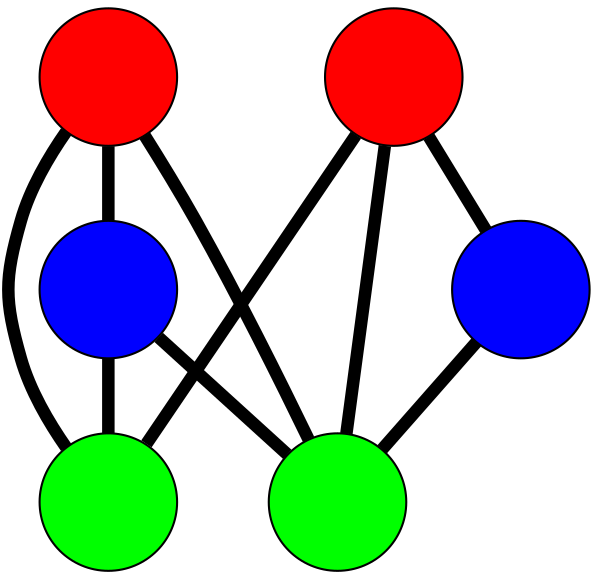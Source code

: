 graph G {
	graph [bb="-113.98,-147.5,108.21,175.94",
		overlap=false,
		sep=0.0,
		splines=true
	];
	node [color=black,
		fixedsize=true,
		fontname="Latin Modern Math",
		fontsize=42,
		height=.92,
		label="\N",
		penwidth=1,
		shape=circle,
		width=.92
	];
	edge [color=black,
		penwidth=6,
		style=bold
	];
	0	 [fillcolor=red,
		height=0.91667,
		label="",
		pos="-80.98,-69.48",
		style=filled,
		width=0.91667];
	2	 [fillcolor=blue,
		height=0.91667,
		label="",
		pos="-6.9729,-114.5",
		style=filled,
		width=0.91667];
	0 -- 2	 [pos="-52.579,-86.755 -46.872,-90.226 -40.876,-93.873 -35.176,-97.34"];
	4	 [fillcolor=green,
		height=0.91667,
		label="",
		pos="71.939,-56.551",
		style=filled,
		width=0.91667];
	0 -- 4	 [pos="-47.799,-66.674 -22.149,-64.506 13.189,-61.518 38.823,-59.351"];
	5	 [fillcolor=green,
		height=0.91667,
		label="",
		pos="-42.449,27.898",
		style=filled,
		width=0.91667];
	0 -- 5	 [pos="-68.789,-38.669 -64.291,-27.302 -59.196,-14.426 -54.694,-3.0469"];
	1	 [fillcolor=red,
		height=0.91667,
		label="",
		pos="75.214,69.688",
		style=filled,
		width=0.91667];
	3	 [fillcolor=blue,
		height=0.91667,
		label="",
		pos="-16.751,142.94",
		style=filled,
		width=0.91667];
	1 -- 3	 [pos="49.107,90.483 36.574,100.47 21.603,112.39 9.1037,122.35"];
	1 -- 4	 [pos="74.354,36.52 73.876,18.111 73.284,-4.7226 72.805,-23.166"];
	1 -- 5	 [pos="43.991,58.599 26.971,52.554 5.9628,45.092 -11.081,39.039"];
	2 -- 4	 [pos="19.743,-94.878 27.97,-88.837 37.025,-82.188 45.251,-76.148"];
	2 -- 5	 [pos="-15.023,-82.184 -20.829,-58.88 -28.632,-27.56 -34.431,-4.2855"];
	3 -- 5	 [pos="-23.978,110.59 -27.481,94.904 -31.679,76.11 -35.188,60.405"];
}
